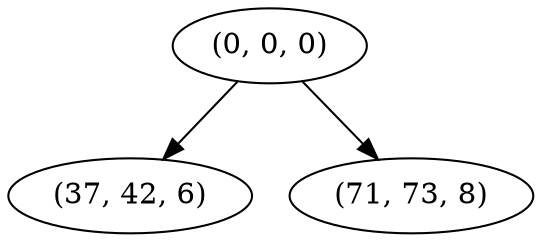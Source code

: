 digraph tree {
    "(0, 0, 0)";
    "(37, 42, 6)";
    "(71, 73, 8)";
    "(0, 0, 0)" -> "(37, 42, 6)";
    "(0, 0, 0)" -> "(71, 73, 8)";
}

